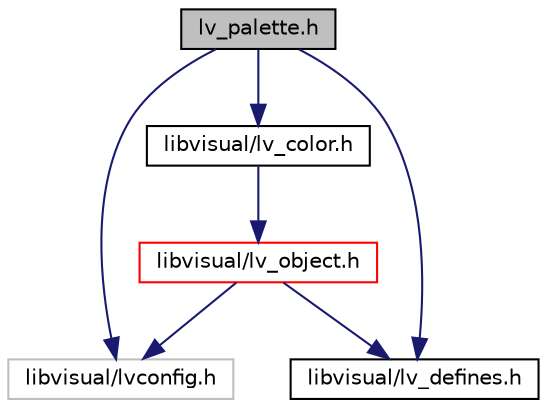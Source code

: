digraph G
{
  edge [fontname="Helvetica",fontsize="10",labelfontname="Helvetica",labelfontsize="10"];
  node [fontname="Helvetica",fontsize="10",shape=record];
  Node1 [label="lv_palette.h",height=0.2,width=0.4,color="black", fillcolor="grey75", style="filled" fontcolor="black"];
  Node1 -> Node2 [color="midnightblue",fontsize="10",style="solid",fontname="Helvetica"];
  Node2 [label="libvisual/lvconfig.h",height=0.2,width=0.4,color="grey75", fillcolor="white", style="filled"];
  Node1 -> Node3 [color="midnightblue",fontsize="10",style="solid",fontname="Helvetica"];
  Node3 [label="libvisual/lv_defines.h",height=0.2,width=0.4,color="black", fillcolor="white", style="filled",URL="$lv__defines_8h.html"];
  Node1 -> Node4 [color="midnightblue",fontsize="10",style="solid",fontname="Helvetica"];
  Node4 [label="libvisual/lv_color.h",height=0.2,width=0.4,color="black", fillcolor="white", style="filled",URL="$lv__color_8h.html"];
  Node4 -> Node5 [color="midnightblue",fontsize="10",style="solid",fontname="Helvetica"];
  Node5 [label="libvisual/lv_object.h",height=0.2,width=0.4,color="red", fillcolor="white", style="filled",URL="$lv__object_8h.html"];
  Node5 -> Node2 [color="midnightblue",fontsize="10",style="solid",fontname="Helvetica"];
  Node5 -> Node3 [color="midnightblue",fontsize="10",style="solid",fontname="Helvetica"];
}

